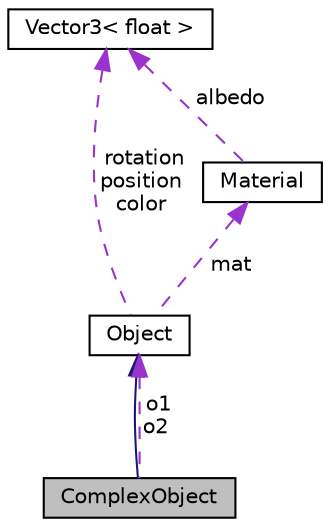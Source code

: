 digraph "ComplexObject"
{
 // LATEX_PDF_SIZE
  edge [fontname="Helvetica",fontsize="10",labelfontname="Helvetica",labelfontsize="10"];
  node [fontname="Helvetica",fontsize="10",shape=record];
  Node1 [label="ComplexObject",height=0.2,width=0.4,color="black", fillcolor="grey75", style="filled", fontcolor="black",tooltip="Super-classe abstraite d'objets complexes."];
  Node2 -> Node1 [dir="back",color="midnightblue",fontsize="10",style="solid",fontname="Helvetica"];
  Node2 [label="Object",height=0.2,width=0.4,color="black", fillcolor="white", style="filled",URL="$classObject.html",tooltip="Super-classe Abstraite d'objets primitif."];
  Node3 -> Node2 [dir="back",color="darkorchid3",fontsize="10",style="dashed",label=" mat" ,fontname="Helvetica"];
  Node3 [label="Material",height=0.2,width=0.4,color="black", fillcolor="white", style="filled",URL="$classMaterial.html",tooltip="Classe des types de lumiere."];
  Node4 -> Node3 [dir="back",color="darkorchid3",fontsize="10",style="dashed",label=" albedo" ,fontname="Helvetica"];
  Node4 [label="Vector3\< float \>",height=0.2,width=0.4,color="black", fillcolor="white", style="filled",URL="$classVector3.html",tooltip=" "];
  Node4 -> Node2 [dir="back",color="darkorchid3",fontsize="10",style="dashed",label=" rotation\nposition\ncolor" ,fontname="Helvetica"];
  Node2 -> Node1 [dir="back",color="darkorchid3",fontsize="10",style="dashed",label=" o1\no2" ,fontname="Helvetica"];
}
